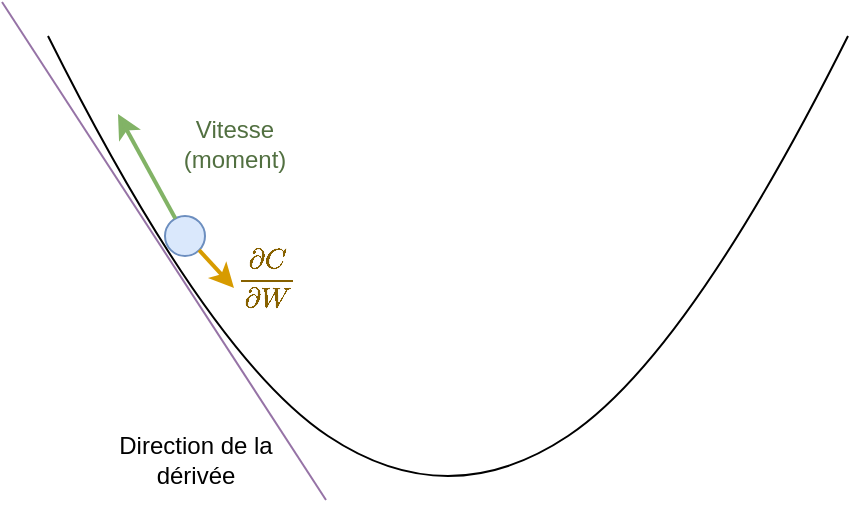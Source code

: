 <mxfile version="10.7.5" type="device"><diagram id="nONQbn7L7j7D9yu7nopI" name="Page-1"><mxGraphModel dx="582" dy="395" grid="0" gridSize="10" guides="1" tooltips="1" connect="1" arrows="1" fold="1" page="1" pageScale="1" pageWidth="850" pageHeight="1100" math="1" shadow="0"><root><mxCell id="0"/><mxCell id="1" parent="0"/><mxCell id="NBK1YDzU3iNL9UzftaO2-2" value="" style="curved=1;endArrow=none;html=1;endFill=0;" edge="1" parent="1"><mxGeometry width="50" height="50" relative="1" as="geometry"><mxPoint x="240" y="120" as="sourcePoint"/><mxPoint x="640" y="120" as="targetPoint"/><Array as="points"><mxPoint x="320" y="280"/><mxPoint x="440" y="360"/><mxPoint x="560" y="280"/></Array></mxGeometry></mxCell><mxCell id="NBK1YDzU3iNL9UzftaO2-3" value="" style="ellipse;whiteSpace=wrap;html=1;aspect=fixed;fillColor=#dae8fc;strokeColor=#6c8ebf;" vertex="1" parent="1"><mxGeometry x="298.5" y="210" width="20" height="20" as="geometry"/></mxCell><mxCell id="NBK1YDzU3iNL9UzftaO2-8" value="" style="endArrow=classic;html=1;strokeColor=#82b366;strokeWidth=2;fillColor=#d5e8d4;rounded=0;" edge="1" parent="1" source="NBK1YDzU3iNL9UzftaO2-3"><mxGeometry width="50" height="50" relative="1" as="geometry"><mxPoint x="422" y="166" as="sourcePoint"/><mxPoint x="275" y="159" as="targetPoint"/><Array as="points"/></mxGeometry></mxCell><mxCell id="NBK1YDzU3iNL9UzftaO2-9" value="" style="endArrow=none;html=1;strokeColor=#9673a6;strokeWidth=1;fillColor=#e1d5e7;" edge="1" parent="1"><mxGeometry width="50" height="50" relative="1" as="geometry"><mxPoint x="217" y="103" as="sourcePoint"/><mxPoint x="379" y="352" as="targetPoint"/></mxGeometry></mxCell><mxCell id="NBK1YDzU3iNL9UzftaO2-10" value="Direction de la dérivée" style="text;html=1;align=center;verticalAlign=middle;whiteSpace=wrap;rounded=0;" vertex="1" parent="1"><mxGeometry x="270.5" y="322" width="86" height="20" as="geometry"/></mxCell><mxCell id="NBK1YDzU3iNL9UzftaO2-11" value="Vitesse (moment)" style="text;html=1;align=center;verticalAlign=middle;whiteSpace=wrap;rounded=0;fontColor=#527041;" vertex="1" parent="1"><mxGeometry x="298.5" y="156" width="69" height="36" as="geometry"/></mxCell><mxCell id="NBK1YDzU3iNL9UzftaO2-12" value="" style="endArrow=classic;html=1;strokeColor=#D79B00;strokeWidth=2;fillColor=#ffe6cc;rounded=0;exitX=1;exitY=1;exitDx=0;exitDy=0;" edge="1" parent="1" source="NBK1YDzU3iNL9UzftaO2-3"><mxGeometry width="50" height="50" relative="1" as="geometry"><mxPoint x="313.711" y="221.221" as="sourcePoint"/><mxPoint x="333" y="246" as="targetPoint"/><Array as="points"/></mxGeometry></mxCell><mxCell id="NBK1YDzU3iNL9UzftaO2-13" value="$$\frac{\partial C}{\partial W}$$" style="text;html=1;strokeColor=none;fillColor=none;align=center;verticalAlign=middle;whiteSpace=wrap;rounded=0;fontColor=#876100;" vertex="1" parent="1"><mxGeometry x="318.5" y="220" width="62" height="42" as="geometry"/></mxCell></root></mxGraphModel></diagram></mxfile>